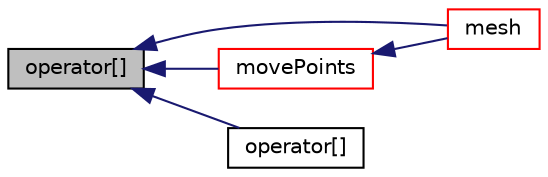 digraph "operator[]"
{
  bgcolor="transparent";
  edge [fontname="Helvetica",fontsize="10",labelfontname="Helvetica",labelfontsize="10"];
  node [fontname="Helvetica",fontsize="10",shape=record];
  rankdir="LR";
  Node808 [label="operator[]",height=0.2,width=0.4,color="black", fillcolor="grey75", style="filled", fontcolor="black"];
  Node808 -> Node809 [dir="back",color="midnightblue",fontsize="10",style="solid",fontname="Helvetica"];
  Node809 [label="mesh",height=0.2,width=0.4,color="red",URL="$a23589.html#a470f06cfb9b6ee887cd85d63de275607",tooltip="Return the mesh reference. "];
  Node808 -> Node869 [dir="back",color="midnightblue",fontsize="10",style="solid",fontname="Helvetica"];
  Node869 [label="movePoints",height=0.2,width=0.4,color="red",URL="$a23589.html#a6515a3b20e9603401422337166c347f2",tooltip="Correct patches after moving points. "];
  Node869 -> Node809 [dir="back",color="midnightblue",fontsize="10",style="solid",fontname="Helvetica"];
  Node808 -> Node885 [dir="back",color="midnightblue",fontsize="10",style="solid",fontname="Helvetica"];
  Node885 [label="operator[]",height=0.2,width=0.4,color="black",URL="$a23589.html#a66b1fceb519609bb1efff6ccd5fa12c7",tooltip="Return reference to fvPatch by name. "];
}
